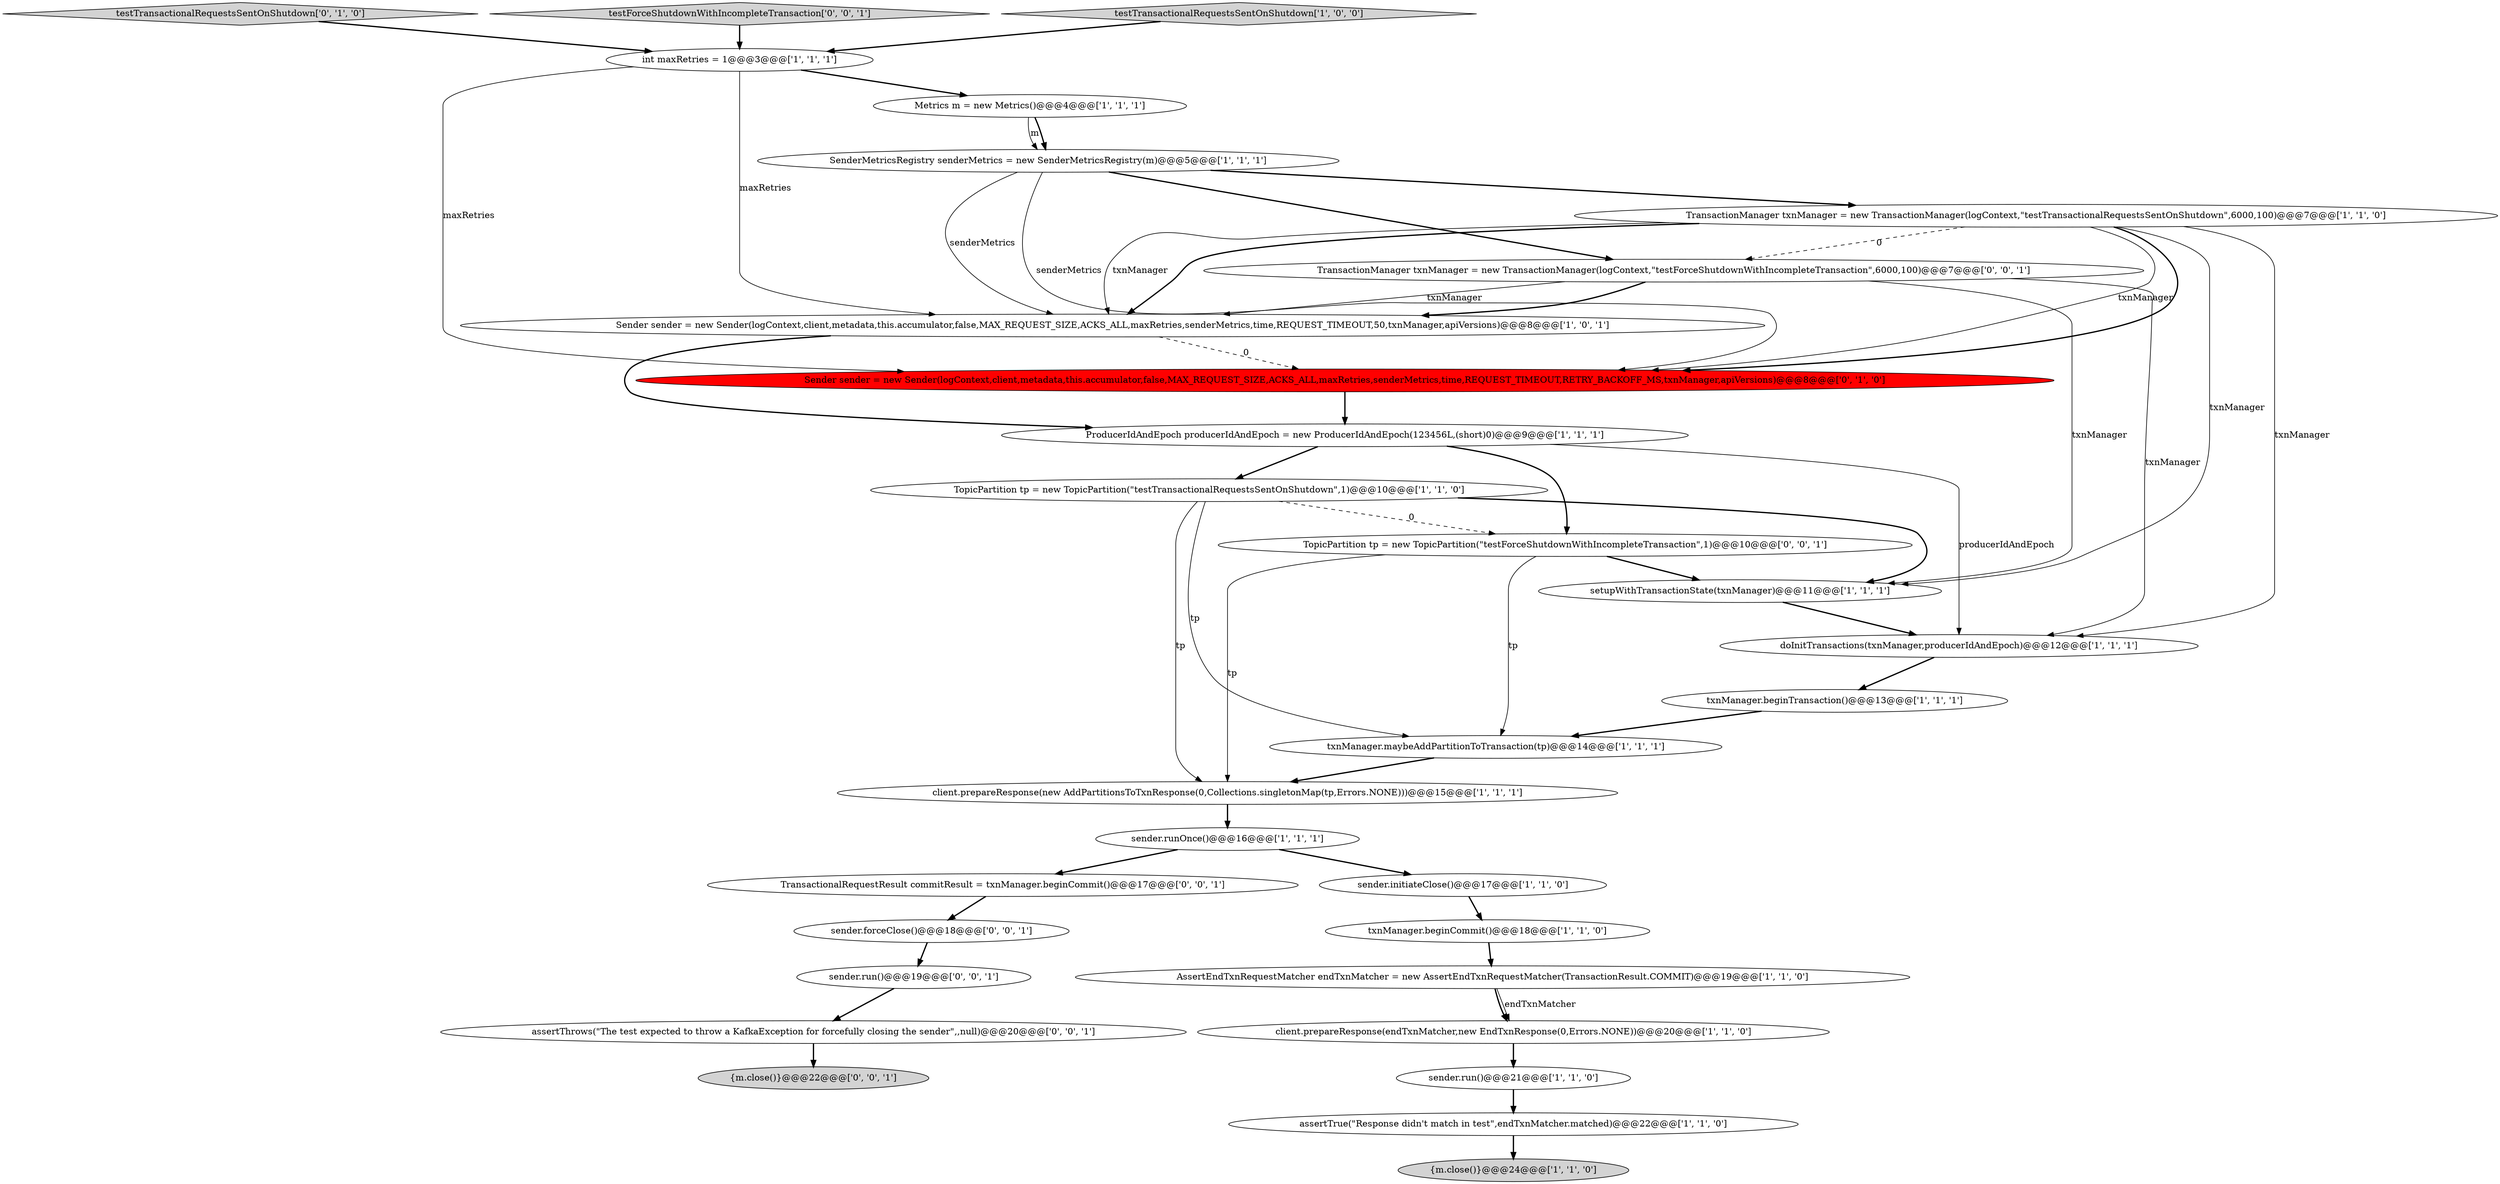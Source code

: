 digraph {
9 [style = filled, label = "SenderMetricsRegistry senderMetrics = new SenderMetricsRegistry(m)@@@5@@@['1', '1', '1']", fillcolor = white, shape = ellipse image = "AAA0AAABBB1BBB"];
22 [style = filled, label = "testTransactionalRequestsSentOnShutdown['0', '1', '0']", fillcolor = lightgray, shape = diamond image = "AAA0AAABBB2BBB"];
17 [style = filled, label = "sender.runOnce()@@@16@@@['1', '1', '1']", fillcolor = white, shape = ellipse image = "AAA0AAABBB1BBB"];
8 [style = filled, label = "client.prepareResponse(new AddPartitionsToTxnResponse(0,Collections.singletonMap(tp,Errors.NONE)))@@@15@@@['1', '1', '1']", fillcolor = white, shape = ellipse image = "AAA0AAABBB1BBB"];
1 [style = filled, label = "setupWithTransactionState(txnManager)@@@11@@@['1', '1', '1']", fillcolor = white, shape = ellipse image = "AAA0AAABBB1BBB"];
16 [style = filled, label = "txnManager.maybeAddPartitionToTransaction(tp)@@@14@@@['1', '1', '1']", fillcolor = white, shape = ellipse image = "AAA0AAABBB1BBB"];
30 [style = filled, label = "testForceShutdownWithIncompleteTransaction['0', '0', '1']", fillcolor = lightgray, shape = diamond image = "AAA0AAABBB3BBB"];
27 [style = filled, label = "assertThrows(\"The test expected to throw a KafkaException for forcefully closing the sender\",,null)@@@20@@@['0', '0', '1']", fillcolor = white, shape = ellipse image = "AAA0AAABBB3BBB"];
28 [style = filled, label = "{m.close()}@@@22@@@['0', '0', '1']", fillcolor = lightgray, shape = ellipse image = "AAA0AAABBB3BBB"];
24 [style = filled, label = "TransactionalRequestResult commitResult = txnManager.beginCommit()@@@17@@@['0', '0', '1']", fillcolor = white, shape = ellipse image = "AAA0AAABBB3BBB"];
2 [style = filled, label = "client.prepareResponse(endTxnMatcher,new EndTxnResponse(0,Errors.NONE))@@@20@@@['1', '1', '0']", fillcolor = white, shape = ellipse image = "AAA0AAABBB1BBB"];
6 [style = filled, label = "sender.run()@@@21@@@['1', '1', '0']", fillcolor = white, shape = ellipse image = "AAA0AAABBB1BBB"];
5 [style = filled, label = "txnManager.beginTransaction()@@@13@@@['1', '1', '1']", fillcolor = white, shape = ellipse image = "AAA0AAABBB1BBB"];
15 [style = filled, label = "ProducerIdAndEpoch producerIdAndEpoch = new ProducerIdAndEpoch(123456L,(short)0)@@@9@@@['1', '1', '1']", fillcolor = white, shape = ellipse image = "AAA0AAABBB1BBB"];
3 [style = filled, label = "Sender sender = new Sender(logContext,client,metadata,this.accumulator,false,MAX_REQUEST_SIZE,ACKS_ALL,maxRetries,senderMetrics,time,REQUEST_TIMEOUT,50,txnManager,apiVersions)@@@8@@@['1', '0', '1']", fillcolor = white, shape = ellipse image = "AAA0AAABBB1BBB"];
29 [style = filled, label = "TopicPartition tp = new TopicPartition(\"testForceShutdownWithIncompleteTransaction\",1)@@@10@@@['0', '0', '1']", fillcolor = white, shape = ellipse image = "AAA0AAABBB3BBB"];
13 [style = filled, label = "Metrics m = new Metrics()@@@4@@@['1', '1', '1']", fillcolor = white, shape = ellipse image = "AAA0AAABBB1BBB"];
21 [style = filled, label = "Sender sender = new Sender(logContext,client,metadata,this.accumulator,false,MAX_REQUEST_SIZE,ACKS_ALL,maxRetries,senderMetrics,time,REQUEST_TIMEOUT,RETRY_BACKOFF_MS,txnManager,apiVersions)@@@8@@@['0', '1', '0']", fillcolor = red, shape = ellipse image = "AAA1AAABBB2BBB"];
12 [style = filled, label = "AssertEndTxnRequestMatcher endTxnMatcher = new AssertEndTxnRequestMatcher(TransactionResult.COMMIT)@@@19@@@['1', '1', '0']", fillcolor = white, shape = ellipse image = "AAA0AAABBB1BBB"];
7 [style = filled, label = "testTransactionalRequestsSentOnShutdown['1', '0', '0']", fillcolor = lightgray, shape = diamond image = "AAA0AAABBB1BBB"];
23 [style = filled, label = "TransactionManager txnManager = new TransactionManager(logContext,\"testForceShutdownWithIncompleteTransaction\",6000,100)@@@7@@@['0', '0', '1']", fillcolor = white, shape = ellipse image = "AAA0AAABBB3BBB"];
11 [style = filled, label = "sender.initiateClose()@@@17@@@['1', '1', '0']", fillcolor = white, shape = ellipse image = "AAA0AAABBB1BBB"];
25 [style = filled, label = "sender.run()@@@19@@@['0', '0', '1']", fillcolor = white, shape = ellipse image = "AAA0AAABBB3BBB"];
10 [style = filled, label = "doInitTransactions(txnManager,producerIdAndEpoch)@@@12@@@['1', '1', '1']", fillcolor = white, shape = ellipse image = "AAA0AAABBB1BBB"];
19 [style = filled, label = "{m.close()}@@@24@@@['1', '1', '0']", fillcolor = lightgray, shape = ellipse image = "AAA0AAABBB1BBB"];
4 [style = filled, label = "TransactionManager txnManager = new TransactionManager(logContext,\"testTransactionalRequestsSentOnShutdown\",6000,100)@@@7@@@['1', '1', '0']", fillcolor = white, shape = ellipse image = "AAA0AAABBB1BBB"];
18 [style = filled, label = "assertTrue(\"Response didn't match in test\",endTxnMatcher.matched)@@@22@@@['1', '1', '0']", fillcolor = white, shape = ellipse image = "AAA0AAABBB1BBB"];
20 [style = filled, label = "TopicPartition tp = new TopicPartition(\"testTransactionalRequestsSentOnShutdown\",1)@@@10@@@['1', '1', '0']", fillcolor = white, shape = ellipse image = "AAA0AAABBB1BBB"];
14 [style = filled, label = "txnManager.beginCommit()@@@18@@@['1', '1', '0']", fillcolor = white, shape = ellipse image = "AAA0AAABBB1BBB"];
26 [style = filled, label = "sender.forceClose()@@@18@@@['0', '0', '1']", fillcolor = white, shape = ellipse image = "AAA0AAABBB3BBB"];
0 [style = filled, label = "int maxRetries = 1@@@3@@@['1', '1', '1']", fillcolor = white, shape = ellipse image = "AAA0AAABBB1BBB"];
29->16 [style = solid, label="tp"];
4->3 [style = bold, label=""];
23->10 [style = solid, label="txnManager"];
0->13 [style = bold, label=""];
16->8 [style = bold, label=""];
3->21 [style = dashed, label="0"];
11->14 [style = bold, label=""];
2->6 [style = bold, label=""];
4->21 [style = solid, label="txnManager"];
6->18 [style = bold, label=""];
21->15 [style = bold, label=""];
9->4 [style = bold, label=""];
26->25 [style = bold, label=""];
27->28 [style = bold, label=""];
4->1 [style = solid, label="txnManager"];
20->16 [style = solid, label="tp"];
18->19 [style = bold, label=""];
4->21 [style = bold, label=""];
4->3 [style = solid, label="txnManager"];
20->8 [style = solid, label="tp"];
7->0 [style = bold, label=""];
3->15 [style = bold, label=""];
23->3 [style = bold, label=""];
20->1 [style = bold, label=""];
15->10 [style = solid, label="producerIdAndEpoch"];
4->10 [style = solid, label="txnManager"];
20->29 [style = dashed, label="0"];
23->3 [style = solid, label="txnManager"];
29->8 [style = solid, label="tp"];
5->16 [style = bold, label=""];
8->17 [style = bold, label=""];
9->23 [style = bold, label=""];
25->27 [style = bold, label=""];
24->26 [style = bold, label=""];
12->2 [style = bold, label=""];
17->24 [style = bold, label=""];
10->5 [style = bold, label=""];
22->0 [style = bold, label=""];
9->3 [style = solid, label="senderMetrics"];
0->3 [style = solid, label="maxRetries"];
15->20 [style = bold, label=""];
14->12 [style = bold, label=""];
13->9 [style = solid, label="m"];
23->1 [style = solid, label="txnManager"];
12->2 [style = solid, label="endTxnMatcher"];
9->21 [style = solid, label="senderMetrics"];
30->0 [style = bold, label=""];
13->9 [style = bold, label=""];
29->1 [style = bold, label=""];
0->21 [style = solid, label="maxRetries"];
1->10 [style = bold, label=""];
4->23 [style = dashed, label="0"];
15->29 [style = bold, label=""];
17->11 [style = bold, label=""];
}
